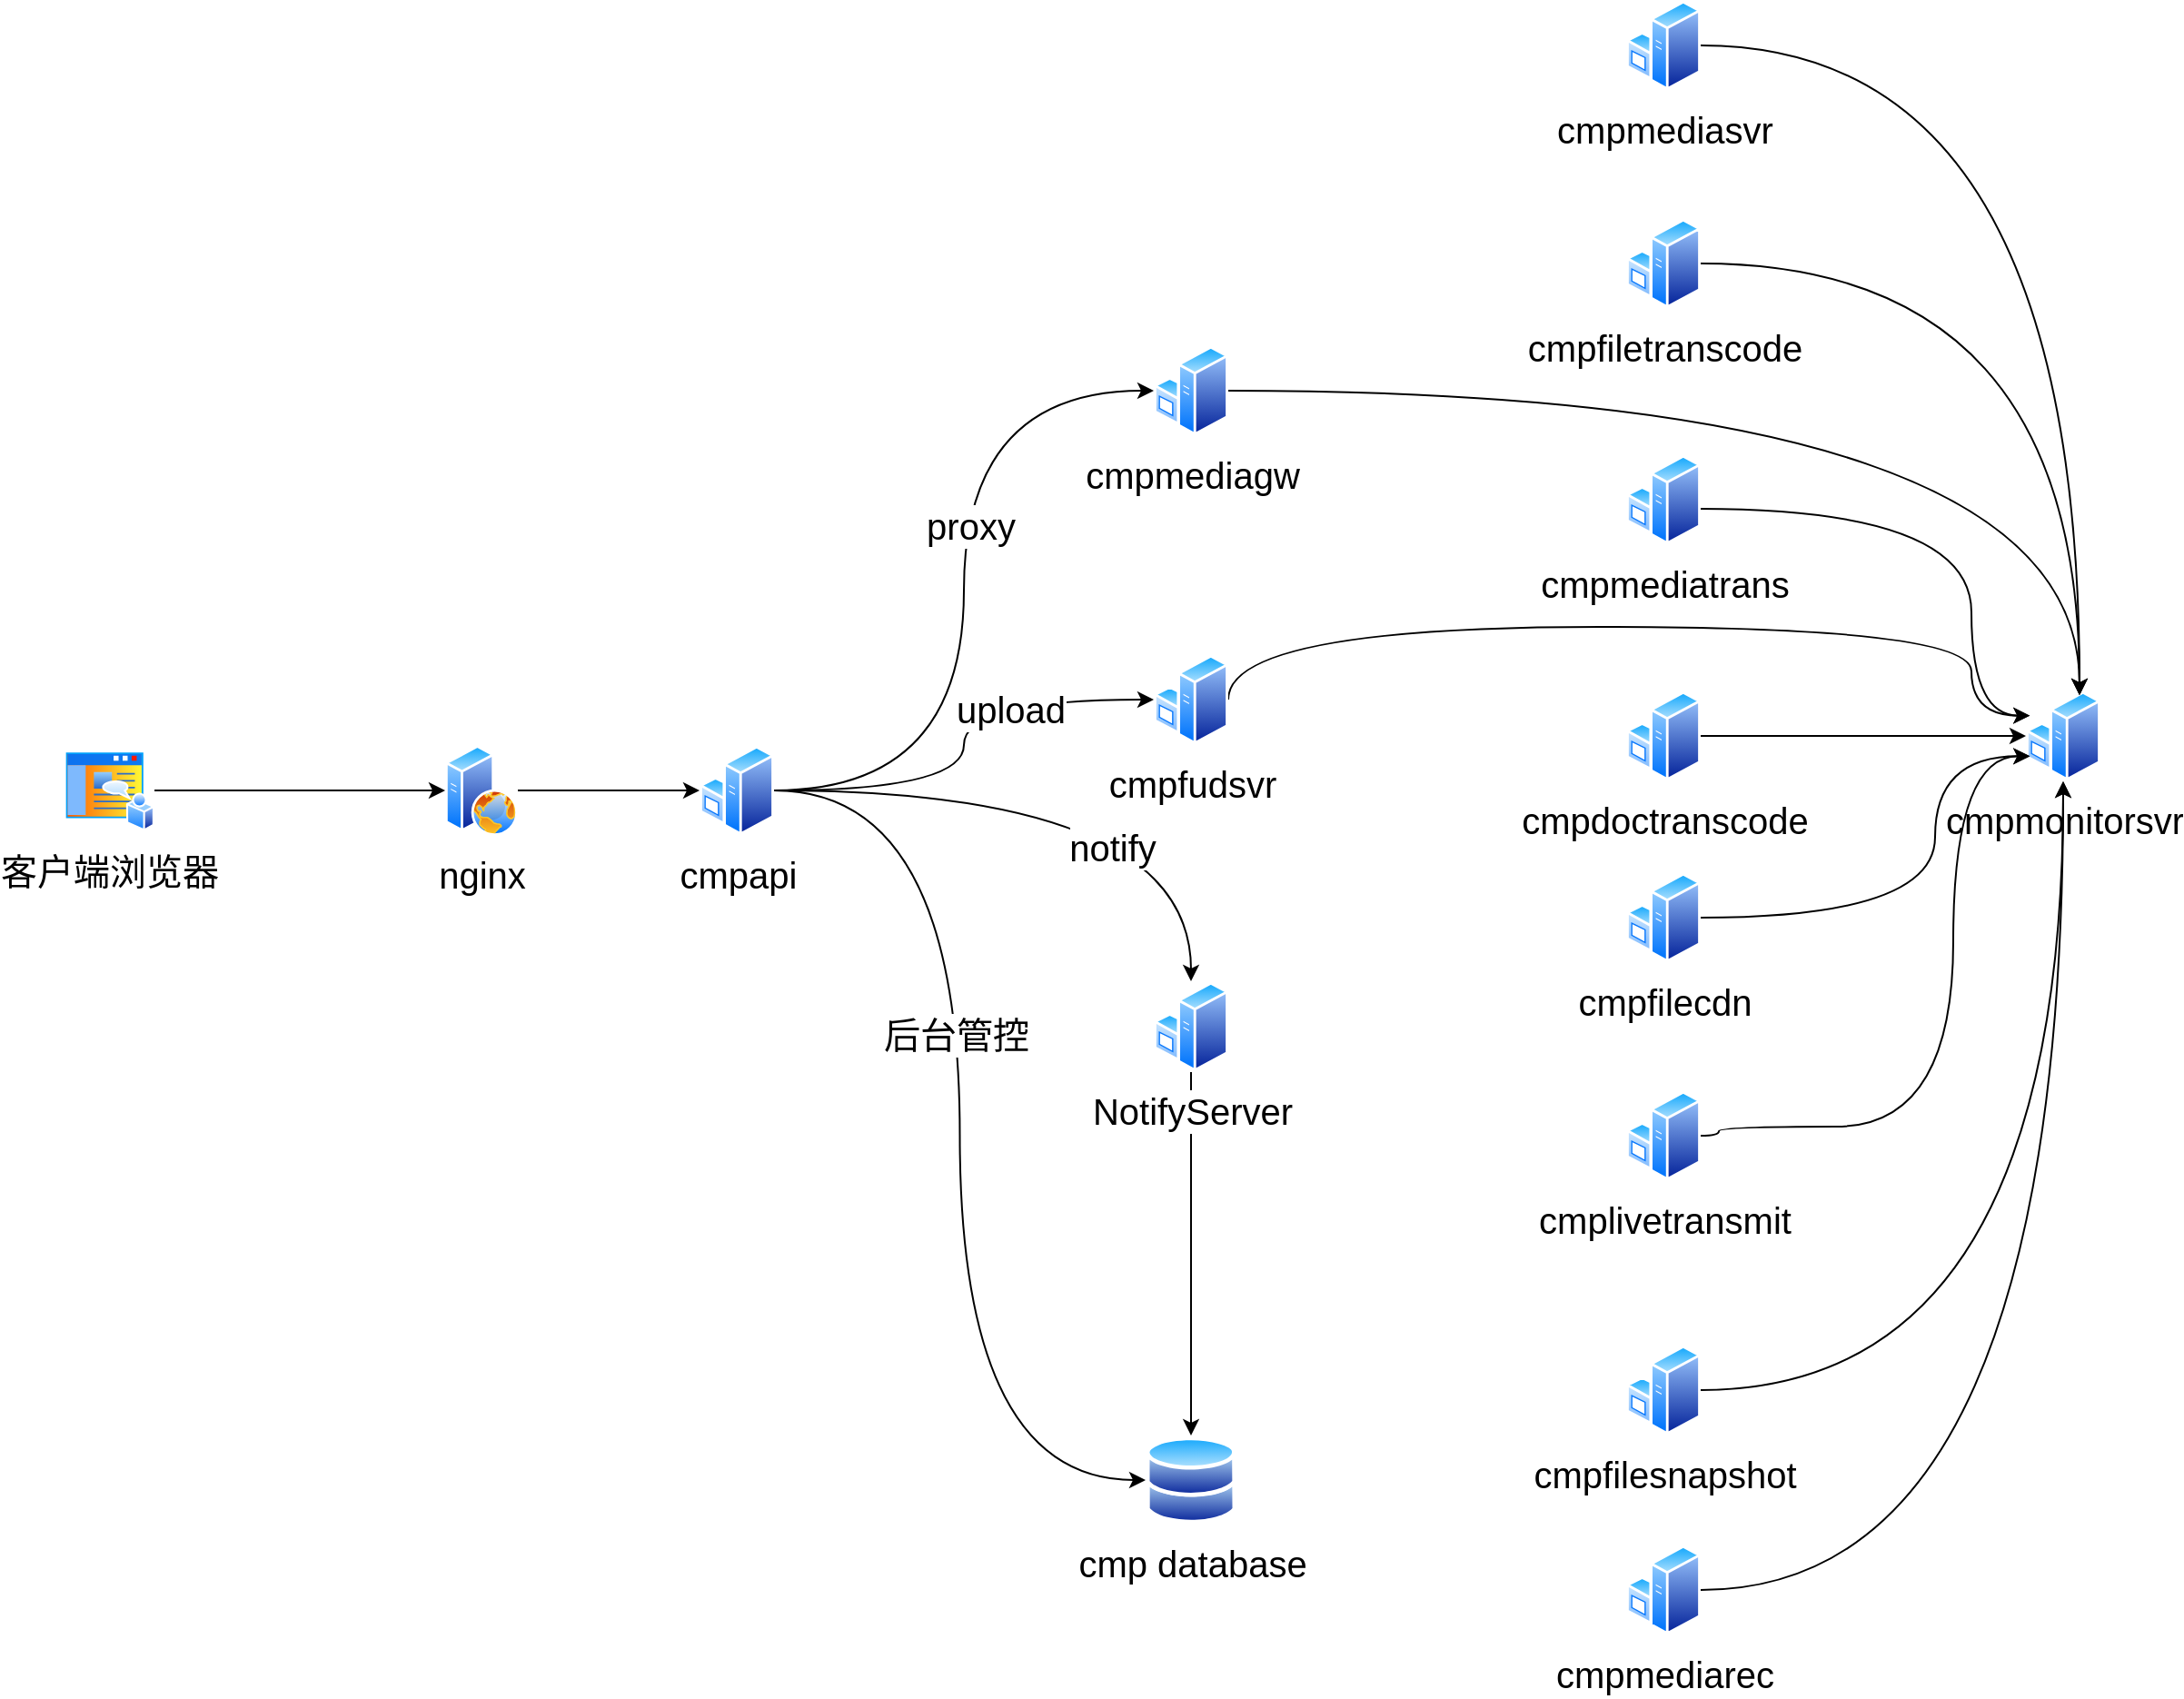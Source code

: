 <mxfile version="12.6.6" type="github"><diagram name="Page-1" id="bfe91b75-5d2c-26a0-9c1d-138518896778"><mxGraphModel dx="888" dy="1519" grid="1" gridSize="10" guides="1" tooltips="1" connect="1" arrows="1" fold="1" page="1" pageScale="1" pageWidth="1100" pageHeight="850" background="#ffffff" math="0" shadow="0"><root><mxCell id="0"/><mxCell id="1" parent="0"/><mxCell id="O7QGw5CbR7ejl1Z9jS40-17" style="edgeStyle=orthogonalEdgeStyle;curved=1;rounded=0;orthogonalLoop=1;jettySize=auto;html=1;fontSize=20;" edge="1" parent="1" source="O7QGw5CbR7ejl1Z9jS40-1" target="O7QGw5CbR7ejl1Z9jS40-15"><mxGeometry relative="1" as="geometry"/></mxCell><mxCell id="O7QGw5CbR7ejl1Z9jS40-1" value="nginx" style="aspect=fixed;perimeter=ellipsePerimeter;html=1;align=center;shadow=0;dashed=0;spacingTop=3;image;image=img/lib/active_directory/web_server.svg;fontSize=20;" vertex="1" parent="1"><mxGeometry x="290" y="280" width="40" height="50" as="geometry"/></mxCell><mxCell id="O7QGw5CbR7ejl1Z9jS40-9" style="rounded=0;orthogonalLoop=1;jettySize=auto;html=1;entryX=0;entryY=0.25;entryDx=0;entryDy=0;fontSize=20;exitX=1;exitY=0.5;exitDx=0;exitDy=0;edgeStyle=orthogonalEdgeStyle;curved=1;" edge="1" parent="1" source="O7QGw5CbR7ejl1Z9jS40-4" target="O7QGw5CbR7ejl1Z9jS40-7"><mxGeometry relative="1" as="geometry"><Array as="points"><mxPoint x="1130" y="215"/><mxPoint x="1130" y="264"/></Array></mxGeometry></mxCell><mxCell id="O7QGw5CbR7ejl1Z9jS40-4" value="cmpfudsvr" style="aspect=fixed;perimeter=ellipsePerimeter;html=1;align=center;shadow=0;dashed=0;spacingTop=3;image;image=img/lib/active_directory/windows_server.svg;fontSize=20;" vertex="1" parent="1"><mxGeometry x="680" y="230" width="41" height="50" as="geometry"/></mxCell><mxCell id="O7QGw5CbR7ejl1Z9jS40-7" value="cmpmonitorsvr" style="aspect=fixed;perimeter=ellipsePerimeter;html=1;align=center;shadow=0;dashed=0;spacingTop=3;image;image=img/lib/active_directory/windows_server.svg;fontSize=20;" vertex="1" parent="1"><mxGeometry x="1160" y="250" width="41" height="50" as="geometry"/></mxCell><mxCell id="O7QGw5CbR7ejl1Z9jS40-40" style="edgeStyle=orthogonalEdgeStyle;curved=1;rounded=0;orthogonalLoop=1;jettySize=auto;html=1;entryX=0;entryY=0.25;entryDx=0;entryDy=0;fontSize=20;" edge="1" parent="1" source="O7QGw5CbR7ejl1Z9jS40-8" target="O7QGw5CbR7ejl1Z9jS40-7"><mxGeometry relative="1" as="geometry"><Array as="points"><mxPoint x="1130" y="150"/><mxPoint x="1130" y="264"/></Array></mxGeometry></mxCell><mxCell id="O7QGw5CbR7ejl1Z9jS40-8" value="cmpmediatrans" style="aspect=fixed;perimeter=ellipsePerimeter;html=1;align=center;shadow=0;dashed=0;spacingTop=3;image;image=img/lib/active_directory/windows_server.svg;fontSize=20;" vertex="1" parent="1"><mxGeometry x="940" y="120" width="41" height="50" as="geometry"/></mxCell><mxCell id="O7QGw5CbR7ejl1Z9jS40-42" style="edgeStyle=orthogonalEdgeStyle;curved=1;rounded=0;orthogonalLoop=1;jettySize=auto;html=1;exitX=1;exitY=0.5;exitDx=0;exitDy=0;entryX=0.75;entryY=0;entryDx=0;entryDy=0;fontSize=20;" edge="1" parent="1" source="O7QGw5CbR7ejl1Z9jS40-11" target="O7QGw5CbR7ejl1Z9jS40-7"><mxGeometry relative="1" as="geometry"/></mxCell><mxCell id="O7QGw5CbR7ejl1Z9jS40-11" value="cmpmediasvr" style="aspect=fixed;perimeter=ellipsePerimeter;html=1;align=center;shadow=0;dashed=0;spacingTop=3;image;image=img/lib/active_directory/windows_server.svg;fontSize=20;" vertex="1" parent="1"><mxGeometry x="940" y="-130" width="41" height="50" as="geometry"/></mxCell><mxCell id="O7QGw5CbR7ejl1Z9jS40-43" style="edgeStyle=orthogonalEdgeStyle;curved=1;rounded=0;orthogonalLoop=1;jettySize=auto;html=1;entryX=0.75;entryY=0;entryDx=0;entryDy=0;fontSize=20;" edge="1" parent="1" source="O7QGw5CbR7ejl1Z9jS40-12" target="O7QGw5CbR7ejl1Z9jS40-7"><mxGeometry relative="1" as="geometry"/></mxCell><mxCell id="O7QGw5CbR7ejl1Z9jS40-12" value="cmpfiletranscode" style="aspect=fixed;perimeter=ellipsePerimeter;html=1;align=center;shadow=0;dashed=0;spacingTop=3;image;image=img/lib/active_directory/windows_server.svg;fontSize=20;" vertex="1" parent="1"><mxGeometry x="940" y="-10" width="41" height="50" as="geometry"/></mxCell><mxCell id="O7QGw5CbR7ejl1Z9jS40-19" style="rounded=0;orthogonalLoop=1;jettySize=auto;html=1;entryX=0;entryY=0.5;entryDx=0;entryDy=0;fontSize=20;edgeStyle=orthogonalEdgeStyle;curved=1;" edge="1" parent="1" source="O7QGw5CbR7ejl1Z9jS40-15" target="O7QGw5CbR7ejl1Z9jS40-18"><mxGeometry relative="1" as="geometry"/></mxCell><mxCell id="O7QGw5CbR7ejl1Z9jS40-53" value="后台管控" style="text;html=1;align=center;verticalAlign=middle;resizable=0;points=[];labelBackgroundColor=#ffffff;fontSize=20;" vertex="1" connectable="0" parent="O7QGw5CbR7ejl1Z9jS40-19"><mxGeometry x="-0.194" y="-3" relative="1" as="geometry"><mxPoint as="offset"/></mxGeometry></mxCell><mxCell id="O7QGw5CbR7ejl1Z9jS40-36" style="edgeStyle=orthogonalEdgeStyle;curved=1;rounded=0;orthogonalLoop=1;jettySize=auto;html=1;exitX=1;exitY=0.5;exitDx=0;exitDy=0;fontSize=20;" edge="1" parent="1" source="O7QGw5CbR7ejl1Z9jS40-15" target="O7QGw5CbR7ejl1Z9jS40-20"><mxGeometry relative="1" as="geometry"/></mxCell><mxCell id="O7QGw5CbR7ejl1Z9jS40-52" value="notify" style="text;html=1;align=center;verticalAlign=middle;resizable=0;points=[];labelBackgroundColor=#ffffff;fontSize=20;" vertex="1" connectable="0" parent="O7QGw5CbR7ejl1Z9jS40-36"><mxGeometry x="0.112" y="-31" relative="1" as="geometry"><mxPoint as="offset"/></mxGeometry></mxCell><mxCell id="O7QGw5CbR7ejl1Z9jS40-37" style="edgeStyle=orthogonalEdgeStyle;curved=1;rounded=0;orthogonalLoop=1;jettySize=auto;html=1;exitX=1;exitY=0.5;exitDx=0;exitDy=0;entryX=0;entryY=0.5;entryDx=0;entryDy=0;fontSize=20;" edge="1" parent="1" source="O7QGw5CbR7ejl1Z9jS40-15" target="O7QGw5CbR7ejl1Z9jS40-4"><mxGeometry relative="1" as="geometry"/></mxCell><mxCell id="O7QGw5CbR7ejl1Z9jS40-51" value="upload" style="text;html=1;align=center;verticalAlign=middle;resizable=0;points=[];labelBackgroundColor=#ffffff;fontSize=20;" vertex="1" connectable="0" parent="O7QGw5CbR7ejl1Z9jS40-37"><mxGeometry x="0.39" y="-5" relative="1" as="geometry"><mxPoint as="offset"/></mxGeometry></mxCell><mxCell id="O7QGw5CbR7ejl1Z9jS40-49" style="edgeStyle=orthogonalEdgeStyle;curved=1;rounded=0;orthogonalLoop=1;jettySize=auto;html=1;entryX=0;entryY=0.5;entryDx=0;entryDy=0;fontSize=20;" edge="1" parent="1" source="O7QGw5CbR7ejl1Z9jS40-15" target="O7QGw5CbR7ejl1Z9jS40-33"><mxGeometry relative="1" as="geometry"/></mxCell><mxCell id="O7QGw5CbR7ejl1Z9jS40-50" value="proxy" style="text;html=1;align=center;verticalAlign=middle;resizable=0;points=[];labelBackgroundColor=#ffffff;fontSize=20;" vertex="1" connectable="0" parent="O7QGw5CbR7ejl1Z9jS40-49"><mxGeometry x="0.168" y="-2" relative="1" as="geometry"><mxPoint x="1" as="offset"/></mxGeometry></mxCell><mxCell id="O7QGw5CbR7ejl1Z9jS40-15" value="cmpapi" style="aspect=fixed;perimeter=ellipsePerimeter;html=1;align=center;shadow=0;dashed=0;spacingTop=3;image;image=img/lib/active_directory/windows_server.svg;fontSize=20;" vertex="1" parent="1"><mxGeometry x="430" y="280" width="41" height="50" as="geometry"/></mxCell><mxCell id="O7QGw5CbR7ejl1Z9jS40-18" value="cmp database" style="aspect=fixed;perimeter=ellipsePerimeter;html=1;align=center;shadow=0;dashed=0;spacingTop=3;image;image=img/lib/active_directory/databases.svg;fontSize=20;" vertex="1" parent="1"><mxGeometry x="675.5" y="660" width="50" height="49" as="geometry"/></mxCell><mxCell id="O7QGw5CbR7ejl1Z9jS40-21" style="edgeStyle=orthogonalEdgeStyle;curved=1;rounded=0;orthogonalLoop=1;jettySize=auto;html=1;entryX=0.5;entryY=0;entryDx=0;entryDy=0;fontSize=20;" edge="1" parent="1" source="O7QGw5CbR7ejl1Z9jS40-20" target="O7QGw5CbR7ejl1Z9jS40-18"><mxGeometry relative="1" as="geometry"/></mxCell><mxCell id="O7QGw5CbR7ejl1Z9jS40-20" value="NotifyServer&lt;br&gt;" style="aspect=fixed;perimeter=ellipsePerimeter;html=1;align=center;shadow=0;dashed=0;spacingTop=3;image;image=img/lib/active_directory/windows_server.svg;fontSize=20;" vertex="1" parent="1"><mxGeometry x="680" y="410" width="41" height="50" as="geometry"/></mxCell><mxCell id="O7QGw5CbR7ejl1Z9jS40-23" style="edgeStyle=orthogonalEdgeStyle;curved=1;rounded=0;orthogonalLoop=1;jettySize=auto;html=1;fontSize=20;" edge="1" parent="1" source="O7QGw5CbR7ejl1Z9jS40-22" target="O7QGw5CbR7ejl1Z9jS40-7"><mxGeometry relative="1" as="geometry"><mxPoint x="830" y="195" as="targetPoint"/></mxGeometry></mxCell><mxCell id="O7QGw5CbR7ejl1Z9jS40-22" value="cmpmediarec" style="aspect=fixed;perimeter=ellipsePerimeter;html=1;align=center;shadow=0;dashed=0;spacingTop=3;image;image=img/lib/active_directory/windows_server.svg;fontSize=20;" vertex="1" parent="1"><mxGeometry x="940" y="720" width="41" height="50" as="geometry"/></mxCell><mxCell id="O7QGw5CbR7ejl1Z9jS40-25" style="edgeStyle=orthogonalEdgeStyle;curved=1;rounded=0;orthogonalLoop=1;jettySize=auto;html=1;fontSize=20;entryX=0;entryY=0.5;entryDx=0;entryDy=0;" edge="1" parent="1" source="O7QGw5CbR7ejl1Z9jS40-24" target="O7QGw5CbR7ejl1Z9jS40-7"><mxGeometry relative="1" as="geometry"><mxPoint x="710" y="240" as="targetPoint"/></mxGeometry></mxCell><mxCell id="O7QGw5CbR7ejl1Z9jS40-24" value="cmpdoctranscode" style="aspect=fixed;perimeter=ellipsePerimeter;html=1;align=center;shadow=0;dashed=0;spacingTop=3;image;image=img/lib/active_directory/windows_server.svg;fontSize=20;" vertex="1" parent="1"><mxGeometry x="940" y="250" width="41" height="50" as="geometry"/></mxCell><mxCell id="O7QGw5CbR7ejl1Z9jS40-27" style="edgeStyle=orthogonalEdgeStyle;curved=1;rounded=0;orthogonalLoop=1;jettySize=auto;html=1;fontSize=20;entryX=0;entryY=0.75;entryDx=0;entryDy=0;" edge="1" parent="1" source="O7QGw5CbR7ejl1Z9jS40-26" target="O7QGw5CbR7ejl1Z9jS40-7"><mxGeometry relative="1" as="geometry"><mxPoint x="710" y="240" as="targetPoint"/><Array as="points"><mxPoint x="1110" y="375"/><mxPoint x="1110" y="286"/></Array></mxGeometry></mxCell><mxCell id="O7QGw5CbR7ejl1Z9jS40-26" value="cmpfilecdn" style="aspect=fixed;perimeter=ellipsePerimeter;html=1;align=center;shadow=0;dashed=0;spacingTop=3;image;image=img/lib/active_directory/windows_server.svg;fontSize=20;" vertex="1" parent="1"><mxGeometry x="940" y="350" width="41" height="50" as="geometry"/></mxCell><mxCell id="O7QGw5CbR7ejl1Z9jS40-41" style="edgeStyle=orthogonalEdgeStyle;curved=1;rounded=0;orthogonalLoop=1;jettySize=auto;html=1;entryX=0;entryY=0.75;entryDx=0;entryDy=0;fontSize=20;exitX=1;exitY=0.5;exitDx=0;exitDy=0;" edge="1" parent="1" source="O7QGw5CbR7ejl1Z9jS40-29" target="O7QGw5CbR7ejl1Z9jS40-7"><mxGeometry relative="1" as="geometry"><Array as="points"><mxPoint x="991" y="490"/><mxPoint x="1120" y="490"/><mxPoint x="1120" y="286"/></Array></mxGeometry></mxCell><mxCell id="O7QGw5CbR7ejl1Z9jS40-29" value="cmplivetransmit" style="aspect=fixed;perimeter=ellipsePerimeter;html=1;align=center;shadow=0;dashed=0;spacingTop=3;image;image=img/lib/active_directory/windows_server.svg;fontSize=20;" vertex="1" parent="1"><mxGeometry x="940" y="470" width="41" height="50" as="geometry"/></mxCell><mxCell id="O7QGw5CbR7ejl1Z9jS40-44" style="edgeStyle=orthogonalEdgeStyle;curved=1;rounded=0;orthogonalLoop=1;jettySize=auto;html=1;entryX=0.5;entryY=1;entryDx=0;entryDy=0;fontSize=20;" edge="1" parent="1" source="O7QGw5CbR7ejl1Z9jS40-31" target="O7QGw5CbR7ejl1Z9jS40-7"><mxGeometry relative="1" as="geometry"/></mxCell><mxCell id="O7QGw5CbR7ejl1Z9jS40-31" value="cmpfilesnapshot" style="aspect=fixed;perimeter=ellipsePerimeter;html=1;align=center;shadow=0;dashed=0;spacingTop=3;image;image=img/lib/active_directory/windows_server.svg;fontSize=20;" vertex="1" parent="1"><mxGeometry x="940" y="610" width="41" height="50" as="geometry"/></mxCell><mxCell id="O7QGw5CbR7ejl1Z9jS40-45" style="rounded=0;orthogonalLoop=1;jettySize=auto;html=1;exitX=1;exitY=0.5;exitDx=0;exitDy=0;entryX=0.75;entryY=0;entryDx=0;entryDy=0;fontSize=20;edgeStyle=orthogonalEdgeStyle;curved=1;" edge="1" parent="1" source="O7QGw5CbR7ejl1Z9jS40-33" target="O7QGw5CbR7ejl1Z9jS40-7"><mxGeometry relative="1" as="geometry"/></mxCell><mxCell id="O7QGw5CbR7ejl1Z9jS40-33" value="cmpmediagw" style="aspect=fixed;perimeter=ellipsePerimeter;html=1;align=center;shadow=0;dashed=0;spacingTop=3;image;image=img/lib/active_directory/windows_server.svg;fontSize=20;" vertex="1" parent="1"><mxGeometry x="680" y="60" width="41" height="50" as="geometry"/></mxCell><mxCell id="O7QGw5CbR7ejl1Z9jS40-48" style="edgeStyle=orthogonalEdgeStyle;curved=1;rounded=0;orthogonalLoop=1;jettySize=auto;html=1;fontSize=20;" edge="1" parent="1" source="O7QGw5CbR7ejl1Z9jS40-47" target="O7QGw5CbR7ejl1Z9jS40-1"><mxGeometry relative="1" as="geometry"/></mxCell><mxCell id="O7QGw5CbR7ejl1Z9jS40-47" value="客户端浏览器" style="aspect=fixed;perimeter=ellipsePerimeter;html=1;align=center;shadow=0;dashed=0;spacingTop=3;image;image=img/lib/active_directory/home_page.svg;fontSize=20;" vertex="1" parent="1"><mxGeometry x="80" y="282.5" width="50" height="45" as="geometry"/></mxCell></root></mxGraphModel></diagram></mxfile>